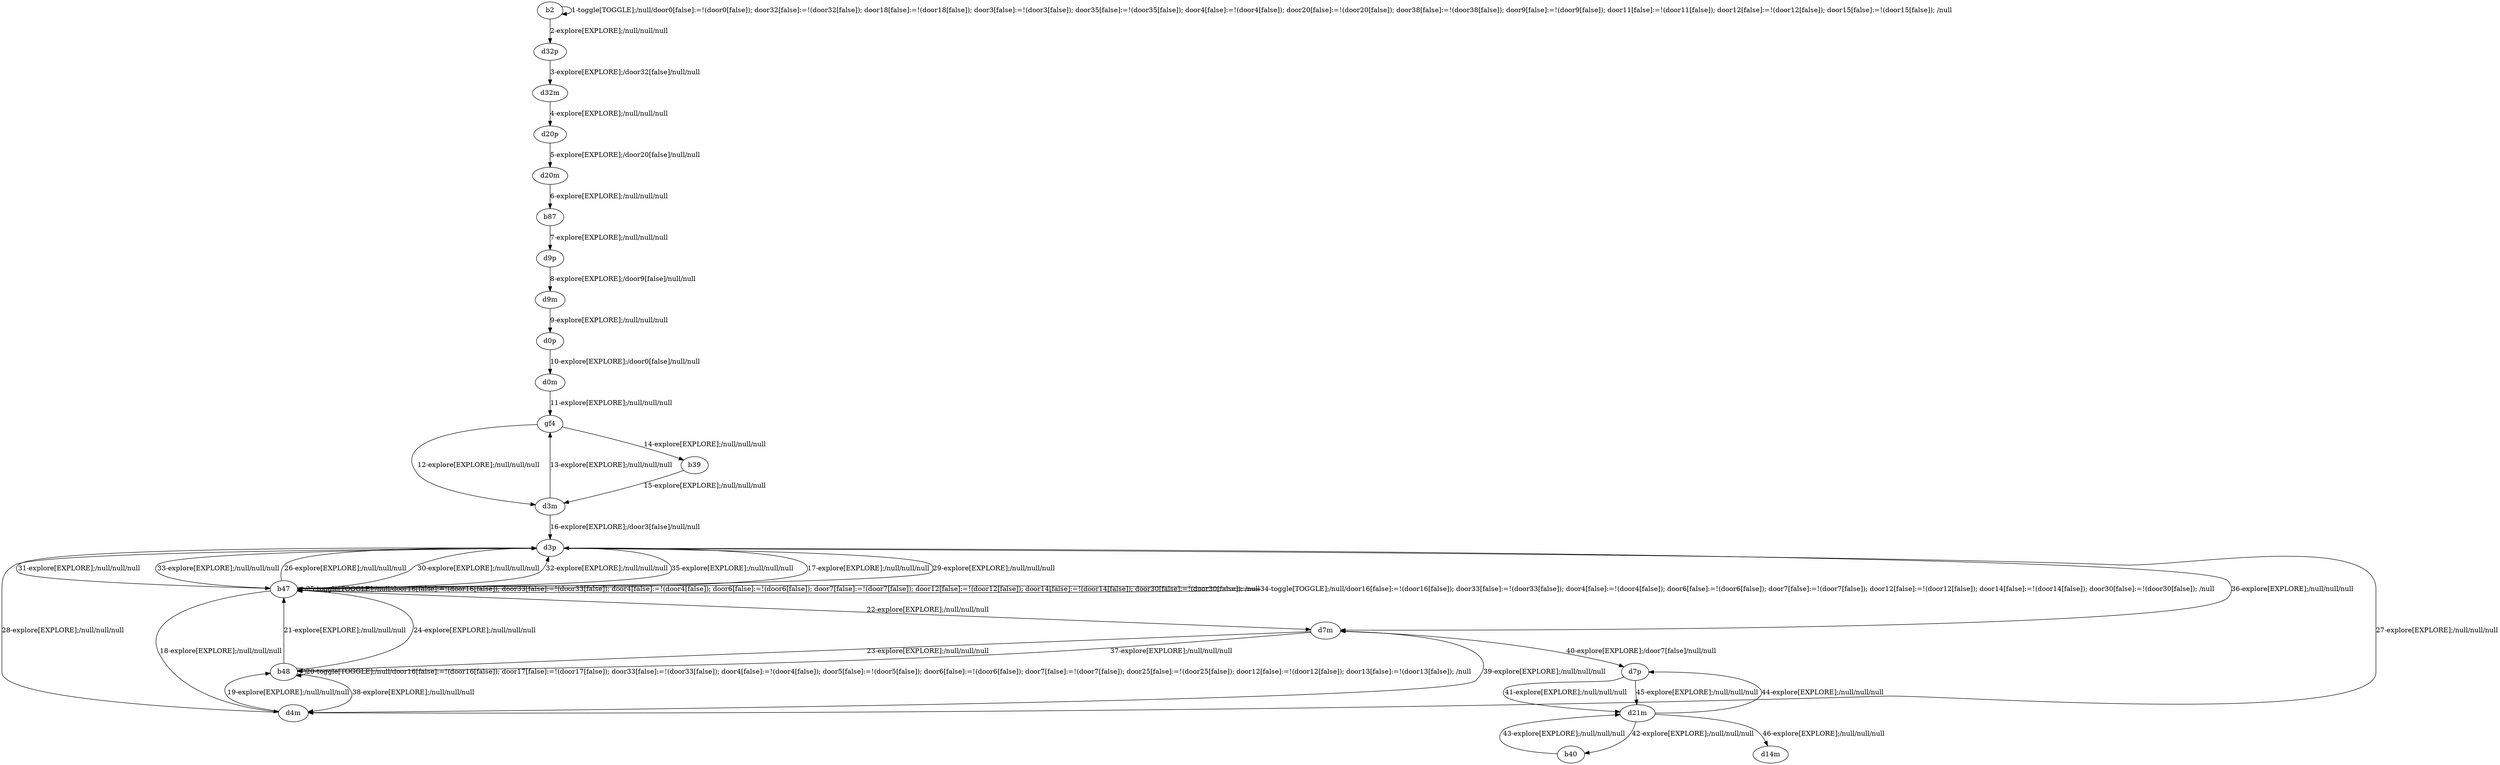 # Total number of goals covered by this test: 7
# d21m --> d14m
# d21m --> d7p
# d21m --> b40
# d7p --> d21m
# b48 --> d4m
# b40 --> d21m
# d7m --> d7p

digraph g {
"b2" -> "b2" [label = "1-toggle[TOGGLE];/null/door0[false]:=!(door0[false]); door32[false]:=!(door32[false]); door18[false]:=!(door18[false]); door3[false]:=!(door3[false]); door35[false]:=!(door35[false]); door4[false]:=!(door4[false]); door20[false]:=!(door20[false]); door38[false]:=!(door38[false]); door9[false]:=!(door9[false]); door11[false]:=!(door11[false]); door12[false]:=!(door12[false]); door15[false]:=!(door15[false]); /null"];
"b2" -> "d32p" [label = "2-explore[EXPLORE];/null/null/null"];
"d32p" -> "d32m" [label = "3-explore[EXPLORE];/door32[false]/null/null"];
"d32m" -> "d20p" [label = "4-explore[EXPLORE];/null/null/null"];
"d20p" -> "d20m" [label = "5-explore[EXPLORE];/door20[false]/null/null"];
"d20m" -> "b87" [label = "6-explore[EXPLORE];/null/null/null"];
"b87" -> "d9p" [label = "7-explore[EXPLORE];/null/null/null"];
"d9p" -> "d9m" [label = "8-explore[EXPLORE];/door9[false]/null/null"];
"d9m" -> "d0p" [label = "9-explore[EXPLORE];/null/null/null"];
"d0p" -> "d0m" [label = "10-explore[EXPLORE];/door0[false]/null/null"];
"d0m" -> "gf4" [label = "11-explore[EXPLORE];/null/null/null"];
"gf4" -> "d3m" [label = "12-explore[EXPLORE];/null/null/null"];
"d3m" -> "gf4" [label = "13-explore[EXPLORE];/null/null/null"];
"gf4" -> "b39" [label = "14-explore[EXPLORE];/null/null/null"];
"b39" -> "d3m" [label = "15-explore[EXPLORE];/null/null/null"];
"d3m" -> "d3p" [label = "16-explore[EXPLORE];/door3[false]/null/null"];
"d3p" -> "b47" [label = "17-explore[EXPLORE];/null/null/null"];
"b47" -> "d4m" [label = "18-explore[EXPLORE];/null/null/null"];
"d4m" -> "b48" [label = "19-explore[EXPLORE];/null/null/null"];
"b48" -> "b48" [label = "20-toggle[TOGGLE];/null/door16[false]:=!(door16[false]); door17[false]:=!(door17[false]); door33[false]:=!(door33[false]); door4[false]:=!(door4[false]); door5[false]:=!(door5[false]); door6[false]:=!(door6[false]); door7[false]:=!(door7[false]); door25[false]:=!(door25[false]); door12[false]:=!(door12[false]); door13[false]:=!(door13[false]); /null"];
"b48" -> "b47" [label = "21-explore[EXPLORE];/null/null/null"];
"b47" -> "d7m" [label = "22-explore[EXPLORE];/null/null/null"];
"d7m" -> "b48" [label = "23-explore[EXPLORE];/null/null/null"];
"b48" -> "b47" [label = "24-explore[EXPLORE];/null/null/null"];
"b47" -> "b47" [label = "25-toggle[TOGGLE];/null/door16[false]:=!(door16[false]); door33[false]:=!(door33[false]); door4[false]:=!(door4[false]); door6[false]:=!(door6[false]); door7[false]:=!(door7[false]); door12[false]:=!(door12[false]); door14[false]:=!(door14[false]); door30[false]:=!(door30[false]); /null"];
"b47" -> "d3p" [label = "26-explore[EXPLORE];/null/null/null"];
"d3p" -> "d4m" [label = "27-explore[EXPLORE];/null/null/null"];
"d4m" -> "d3p" [label = "28-explore[EXPLORE];/null/null/null"];
"d3p" -> "b47" [label = "29-explore[EXPLORE];/null/null/null"];
"b47" -> "d3p" [label = "30-explore[EXPLORE];/null/null/null"];
"d3p" -> "b47" [label = "31-explore[EXPLORE];/null/null/null"];
"b47" -> "d3p" [label = "32-explore[EXPLORE];/null/null/null"];
"d3p" -> "b47" [label = "33-explore[EXPLORE];/null/null/null"];
"b47" -> "b47" [label = "34-toggle[TOGGLE];/null/door16[false]:=!(door16[false]); door33[false]:=!(door33[false]); door4[false]:=!(door4[false]); door6[false]:=!(door6[false]); door7[false]:=!(door7[false]); door12[false]:=!(door12[false]); door14[false]:=!(door14[false]); door30[false]:=!(door30[false]); /null"];
"b47" -> "d3p" [label = "35-explore[EXPLORE];/null/null/null"];
"d3p" -> "d7m" [label = "36-explore[EXPLORE];/null/null/null"];
"d7m" -> "b48" [label = "37-explore[EXPLORE];/null/null/null"];
"b48" -> "d4m" [label = "38-explore[EXPLORE];/null/null/null"];
"d4m" -> "d7m" [label = "39-explore[EXPLORE];/null/null/null"];
"d7m" -> "d7p" [label = "40-explore[EXPLORE];/door7[false]/null/null"];
"d7p" -> "d21m" [label = "41-explore[EXPLORE];/null/null/null"];
"d21m" -> "b40" [label = "42-explore[EXPLORE];/null/null/null"];
"b40" -> "d21m" [label = "43-explore[EXPLORE];/null/null/null"];
"d21m" -> "d7p" [label = "44-explore[EXPLORE];/null/null/null"];
"d7p" -> "d21m" [label = "45-explore[EXPLORE];/null/null/null"];
"d21m" -> "d14m" [label = "46-explore[EXPLORE];/null/null/null"];
}